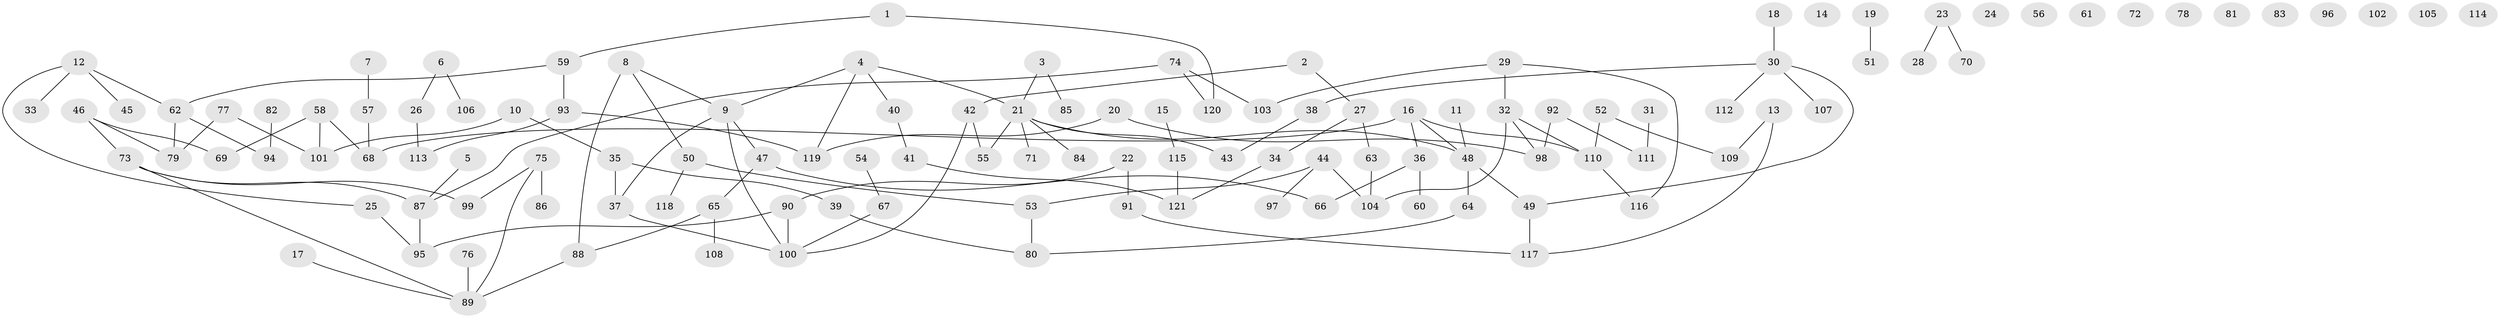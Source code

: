 // coarse degree distribution, {2: 0.23255813953488372, 9: 0.011627906976744186, 1: 0.26744186046511625, 5: 0.046511627906976744, 3: 0.1744186046511628, 0: 0.13953488372093023, 7: 0.011627906976744186, 6: 0.011627906976744186, 4: 0.10465116279069768}
// Generated by graph-tools (version 1.1) at 2025/23/03/03/25 07:23:26]
// undirected, 121 vertices, 129 edges
graph export_dot {
graph [start="1"]
  node [color=gray90,style=filled];
  1;
  2;
  3;
  4;
  5;
  6;
  7;
  8;
  9;
  10;
  11;
  12;
  13;
  14;
  15;
  16;
  17;
  18;
  19;
  20;
  21;
  22;
  23;
  24;
  25;
  26;
  27;
  28;
  29;
  30;
  31;
  32;
  33;
  34;
  35;
  36;
  37;
  38;
  39;
  40;
  41;
  42;
  43;
  44;
  45;
  46;
  47;
  48;
  49;
  50;
  51;
  52;
  53;
  54;
  55;
  56;
  57;
  58;
  59;
  60;
  61;
  62;
  63;
  64;
  65;
  66;
  67;
  68;
  69;
  70;
  71;
  72;
  73;
  74;
  75;
  76;
  77;
  78;
  79;
  80;
  81;
  82;
  83;
  84;
  85;
  86;
  87;
  88;
  89;
  90;
  91;
  92;
  93;
  94;
  95;
  96;
  97;
  98;
  99;
  100;
  101;
  102;
  103;
  104;
  105;
  106;
  107;
  108;
  109;
  110;
  111;
  112;
  113;
  114;
  115;
  116;
  117;
  118;
  119;
  120;
  121;
  1 -- 59;
  1 -- 120;
  2 -- 27;
  2 -- 42;
  3 -- 21;
  3 -- 85;
  4 -- 9;
  4 -- 21;
  4 -- 40;
  4 -- 119;
  5 -- 87;
  6 -- 26;
  6 -- 106;
  7 -- 57;
  8 -- 9;
  8 -- 50;
  8 -- 88;
  9 -- 37;
  9 -- 47;
  9 -- 100;
  10 -- 35;
  10 -- 101;
  11 -- 48;
  12 -- 25;
  12 -- 33;
  12 -- 45;
  12 -- 62;
  13 -- 109;
  13 -- 117;
  15 -- 115;
  16 -- 36;
  16 -- 48;
  16 -- 68;
  16 -- 110;
  17 -- 89;
  18 -- 30;
  19 -- 51;
  20 -- 98;
  20 -- 119;
  21 -- 43;
  21 -- 48;
  21 -- 55;
  21 -- 71;
  21 -- 84;
  22 -- 90;
  22 -- 91;
  23 -- 28;
  23 -- 70;
  25 -- 95;
  26 -- 113;
  27 -- 34;
  27 -- 63;
  29 -- 32;
  29 -- 103;
  29 -- 116;
  30 -- 38;
  30 -- 49;
  30 -- 107;
  30 -- 112;
  31 -- 111;
  32 -- 98;
  32 -- 104;
  32 -- 110;
  34 -- 121;
  35 -- 37;
  35 -- 39;
  36 -- 60;
  36 -- 66;
  37 -- 100;
  38 -- 43;
  39 -- 80;
  40 -- 41;
  41 -- 121;
  42 -- 55;
  42 -- 100;
  44 -- 53;
  44 -- 97;
  44 -- 104;
  46 -- 69;
  46 -- 73;
  46 -- 79;
  47 -- 65;
  47 -- 66;
  48 -- 49;
  48 -- 64;
  49 -- 117;
  50 -- 53;
  50 -- 118;
  52 -- 109;
  52 -- 110;
  53 -- 80;
  54 -- 67;
  57 -- 68;
  58 -- 68;
  58 -- 69;
  58 -- 101;
  59 -- 62;
  59 -- 93;
  62 -- 79;
  62 -- 94;
  63 -- 104;
  64 -- 80;
  65 -- 88;
  65 -- 108;
  67 -- 100;
  73 -- 87;
  73 -- 89;
  73 -- 99;
  74 -- 87;
  74 -- 103;
  74 -- 120;
  75 -- 86;
  75 -- 89;
  75 -- 99;
  76 -- 89;
  77 -- 79;
  77 -- 101;
  82 -- 94;
  87 -- 95;
  88 -- 89;
  90 -- 95;
  90 -- 100;
  91 -- 117;
  92 -- 98;
  92 -- 111;
  93 -- 113;
  93 -- 119;
  110 -- 116;
  115 -- 121;
}
